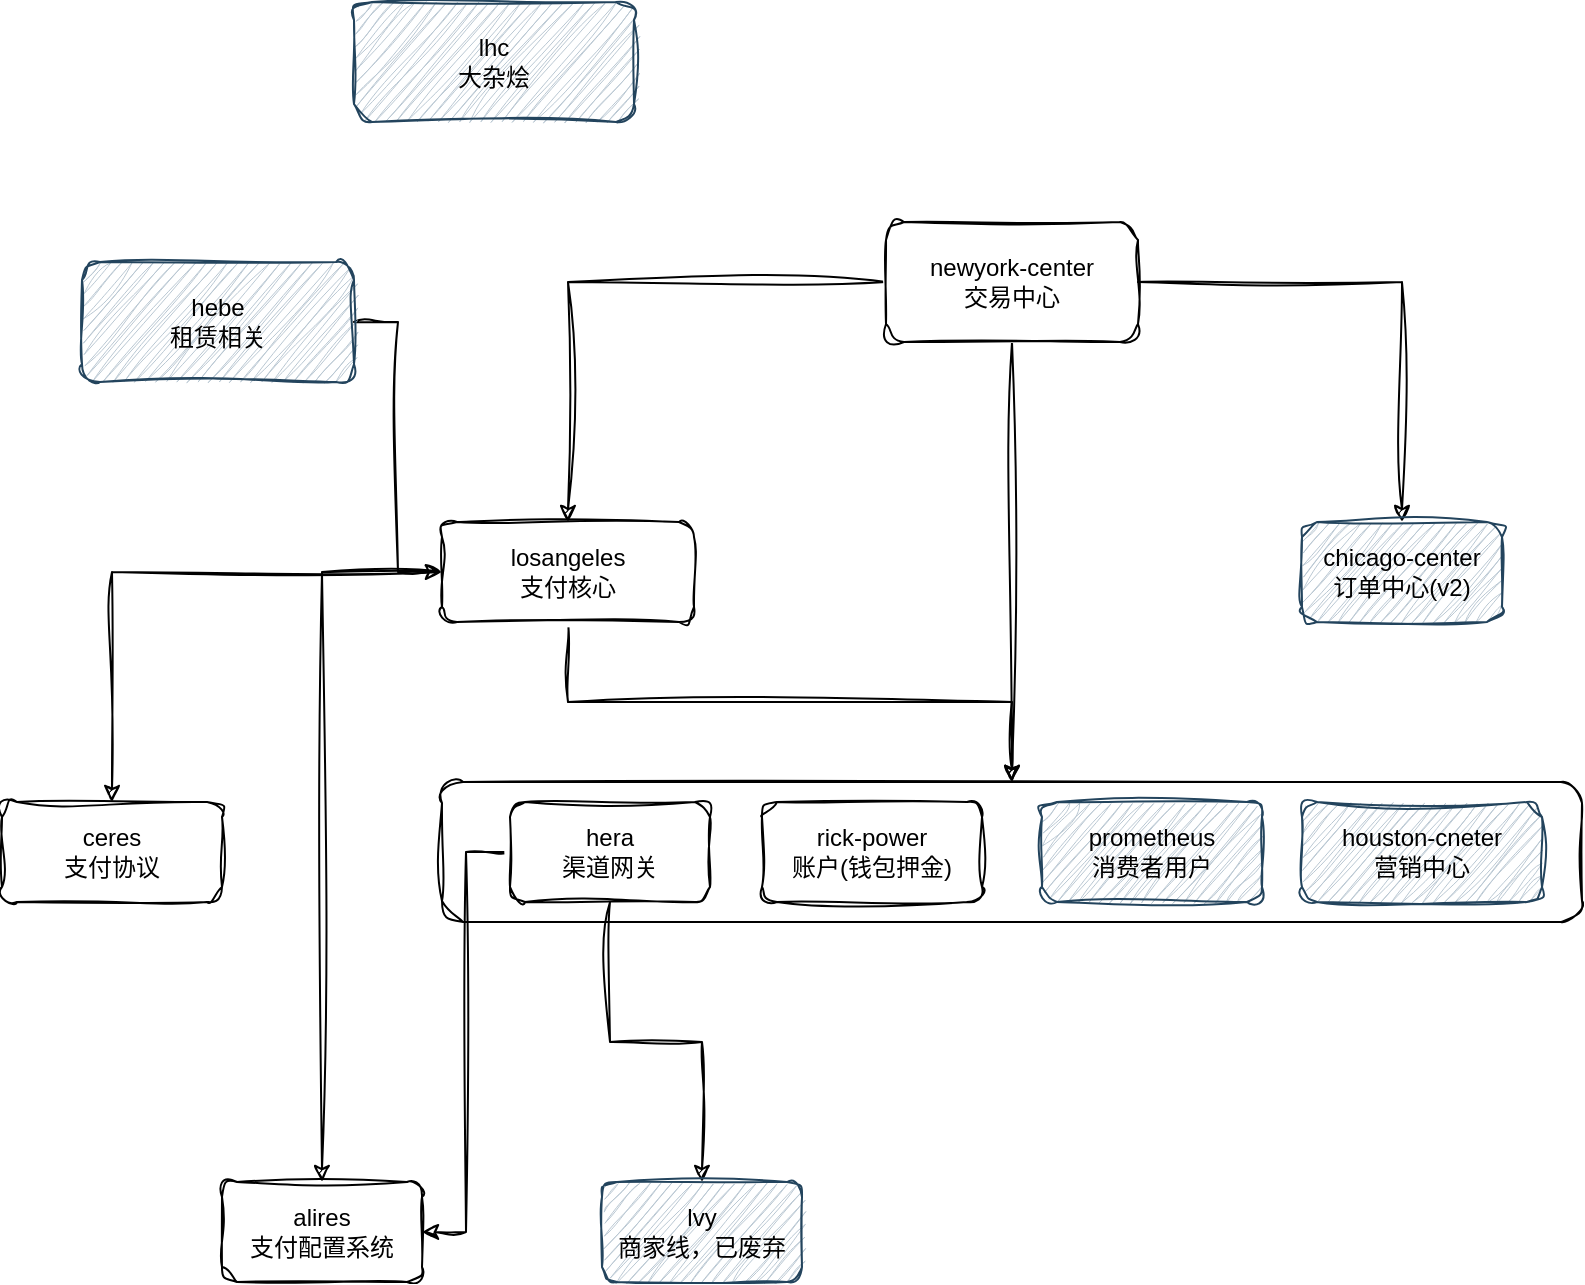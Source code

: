 <mxfile version="21.0.8" type="github">
  <diagram name="第 1 页" id="v2xp4Fpqs8Zexf9_lm69">
    <mxGraphModel dx="1887" dy="684" grid="1" gridSize="10" guides="1" tooltips="1" connect="1" arrows="1" fold="1" page="1" pageScale="1" pageWidth="827" pageHeight="1169" math="0" shadow="0">
      <root>
        <mxCell id="0" />
        <mxCell id="1" parent="0" />
        <mxCell id="P4q3fRsNrnoEsuAgu6qp-37" value="" style="rounded=1;whiteSpace=wrap;html=1;sketch=1;curveFitting=1;jiggle=2;" vertex="1" parent="1">
          <mxGeometry x="200" y="390" width="570" height="70" as="geometry" />
        </mxCell>
        <mxCell id="P4q3fRsNrnoEsuAgu6qp-47" style="edgeStyle=orthogonalEdgeStyle;rounded=0;orthogonalLoop=1;jettySize=auto;html=1;entryX=0.5;entryY=0;entryDx=0;entryDy=0;sketch=1;curveFitting=1;jiggle=2;" edge="1" parent="1" source="P4q3fRsNrnoEsuAgu6qp-1" target="P4q3fRsNrnoEsuAgu6qp-3">
          <mxGeometry relative="1" as="geometry" />
        </mxCell>
        <mxCell id="P4q3fRsNrnoEsuAgu6qp-48" style="edgeStyle=orthogonalEdgeStyle;rounded=0;orthogonalLoop=1;jettySize=auto;html=1;entryX=0.5;entryY=0;entryDx=0;entryDy=0;sketch=1;curveFitting=1;jiggle=2;" edge="1" parent="1" source="P4q3fRsNrnoEsuAgu6qp-1" target="P4q3fRsNrnoEsuAgu6qp-37">
          <mxGeometry relative="1" as="geometry" />
        </mxCell>
        <mxCell id="P4q3fRsNrnoEsuAgu6qp-49" style="edgeStyle=orthogonalEdgeStyle;rounded=0;orthogonalLoop=1;jettySize=auto;html=1;entryX=0.5;entryY=0;entryDx=0;entryDy=0;sketch=1;curveFitting=1;jiggle=2;" edge="1" parent="1" source="P4q3fRsNrnoEsuAgu6qp-1" target="P4q3fRsNrnoEsuAgu6qp-31">
          <mxGeometry relative="1" as="geometry" />
        </mxCell>
        <mxCell id="P4q3fRsNrnoEsuAgu6qp-1" value="newyork-center&lt;br&gt;交易中心" style="rounded=1;whiteSpace=wrap;html=1;sketch=1;curveFitting=1;jiggle=2;" vertex="1" parent="1">
          <mxGeometry x="422" y="110" width="126" height="60" as="geometry" />
        </mxCell>
        <mxCell id="P4q3fRsNrnoEsuAgu6qp-39" style="edgeStyle=orthogonalEdgeStyle;rounded=0;orthogonalLoop=1;jettySize=auto;html=1;entryX=0.5;entryY=0;entryDx=0;entryDy=0;sketch=1;curveFitting=1;jiggle=2;" edge="1" parent="1" source="P4q3fRsNrnoEsuAgu6qp-3" target="P4q3fRsNrnoEsuAgu6qp-37">
          <mxGeometry relative="1" as="geometry" />
        </mxCell>
        <mxCell id="P4q3fRsNrnoEsuAgu6qp-42" style="edgeStyle=orthogonalEdgeStyle;rounded=0;orthogonalLoop=1;jettySize=auto;html=1;entryX=0.5;entryY=0;entryDx=0;entryDy=0;sketch=1;curveFitting=1;jiggle=2;" edge="1" parent="1" source="P4q3fRsNrnoEsuAgu6qp-3" target="P4q3fRsNrnoEsuAgu6qp-11">
          <mxGeometry relative="1" as="geometry" />
        </mxCell>
        <mxCell id="P4q3fRsNrnoEsuAgu6qp-44" style="edgeStyle=orthogonalEdgeStyle;rounded=0;orthogonalLoop=1;jettySize=auto;html=1;sketch=1;curveFitting=1;jiggle=2;" edge="1" parent="1" source="P4q3fRsNrnoEsuAgu6qp-3" target="P4q3fRsNrnoEsuAgu6qp-10">
          <mxGeometry relative="1" as="geometry" />
        </mxCell>
        <mxCell id="P4q3fRsNrnoEsuAgu6qp-3" value="losangeles&lt;br&gt;支付核心" style="rounded=1;whiteSpace=wrap;html=1;sketch=1;curveFitting=1;jiggle=2;" vertex="1" parent="1">
          <mxGeometry x="200" y="260" width="126" height="50" as="geometry" />
        </mxCell>
        <mxCell id="P4q3fRsNrnoEsuAgu6qp-27" style="edgeStyle=orthogonalEdgeStyle;rounded=0;orthogonalLoop=1;jettySize=auto;html=1;entryX=0.5;entryY=0;entryDx=0;entryDy=0;sketch=1;curveFitting=1;jiggle=2;" edge="1" parent="1" source="P4q3fRsNrnoEsuAgu6qp-4" target="P4q3fRsNrnoEsuAgu6qp-26">
          <mxGeometry relative="1" as="geometry" />
        </mxCell>
        <mxCell id="P4q3fRsNrnoEsuAgu6qp-50" style="edgeStyle=orthogonalEdgeStyle;rounded=0;orthogonalLoop=1;jettySize=auto;html=1;entryX=1;entryY=0.5;entryDx=0;entryDy=0;sketch=1;curveFitting=1;jiggle=2;" edge="1" parent="1" source="P4q3fRsNrnoEsuAgu6qp-4" target="P4q3fRsNrnoEsuAgu6qp-11">
          <mxGeometry relative="1" as="geometry" />
        </mxCell>
        <mxCell id="P4q3fRsNrnoEsuAgu6qp-4" value="hera&lt;br&gt;渠道网关" style="rounded=1;whiteSpace=wrap;html=1;sketch=1;curveFitting=1;jiggle=2;" vertex="1" parent="1">
          <mxGeometry x="234" y="400" width="100" height="50" as="geometry" />
        </mxCell>
        <mxCell id="P4q3fRsNrnoEsuAgu6qp-5" value="lhc&lt;br&gt;大杂烩" style="rounded=1;whiteSpace=wrap;html=1;sketch=1;curveFitting=1;jiggle=2;fillColor=#bac8d3;strokeColor=#23445d;" vertex="1" parent="1">
          <mxGeometry x="156" width="140" height="60" as="geometry" />
        </mxCell>
        <mxCell id="P4q3fRsNrnoEsuAgu6qp-10" value="ceres&lt;br&gt;支付协议" style="rounded=1;whiteSpace=wrap;html=1;sketch=1;curveFitting=1;jiggle=2;" vertex="1" parent="1">
          <mxGeometry x="-20" y="400" width="110" height="50" as="geometry" />
        </mxCell>
        <mxCell id="P4q3fRsNrnoEsuAgu6qp-11" value="alires&lt;br&gt;支付配置系统" style="rounded=1;whiteSpace=wrap;html=1;sketch=1;curveFitting=1;jiggle=2;" vertex="1" parent="1">
          <mxGeometry x="90" y="590" width="100" height="50" as="geometry" />
        </mxCell>
        <mxCell id="P4q3fRsNrnoEsuAgu6qp-19" value="rick-power&lt;br&gt;账户(钱包押金)" style="rounded=1;whiteSpace=wrap;html=1;sketch=1;curveFitting=1;jiggle=2;" vertex="1" parent="1">
          <mxGeometry x="360" y="400" width="110" height="50" as="geometry" />
        </mxCell>
        <mxCell id="P4q3fRsNrnoEsuAgu6qp-22" value="prometheus&lt;br&gt;消费者用户" style="rounded=1;whiteSpace=wrap;html=1;sketch=1;curveFitting=1;jiggle=2;fillColor=#bac8d3;strokeColor=#23445d;" vertex="1" parent="1">
          <mxGeometry x="500" y="400" width="110" height="50" as="geometry" />
        </mxCell>
        <mxCell id="P4q3fRsNrnoEsuAgu6qp-24" value="houston-cneter&lt;br&gt;营销中心" style="rounded=1;whiteSpace=wrap;html=1;sketch=1;curveFitting=1;jiggle=2;fillColor=#bac8d3;strokeColor=#23445d;" vertex="1" parent="1">
          <mxGeometry x="630" y="400" width="120" height="50" as="geometry" />
        </mxCell>
        <mxCell id="P4q3fRsNrnoEsuAgu6qp-26" value="lvy&lt;br&gt;商家线，已废弃" style="rounded=1;whiteSpace=wrap;html=1;sketch=1;curveFitting=1;jiggle=2;fillColor=#bac8d3;strokeColor=#23445d;" vertex="1" parent="1">
          <mxGeometry x="280" y="590" width="100" height="50" as="geometry" />
        </mxCell>
        <mxCell id="P4q3fRsNrnoEsuAgu6qp-31" value="chicago-center&lt;br&gt;订单中心(v2)" style="rounded=1;whiteSpace=wrap;html=1;sketch=1;curveFitting=1;jiggle=2;fillColor=#bac8d3;strokeColor=#23445d;" vertex="1" parent="1">
          <mxGeometry x="630" y="260" width="100" height="50" as="geometry" />
        </mxCell>
        <mxCell id="P4q3fRsNrnoEsuAgu6qp-53" style="edgeStyle=orthogonalEdgeStyle;rounded=0;orthogonalLoop=1;jettySize=auto;html=1;entryX=0;entryY=0.5;entryDx=0;entryDy=0;sketch=1;curveFitting=1;jiggle=2;" edge="1" parent="1" source="P4q3fRsNrnoEsuAgu6qp-52" target="P4q3fRsNrnoEsuAgu6qp-3">
          <mxGeometry relative="1" as="geometry" />
        </mxCell>
        <mxCell id="P4q3fRsNrnoEsuAgu6qp-52" value="hebe&lt;br&gt;租赁相关" style="rounded=1;whiteSpace=wrap;html=1;sketch=1;curveFitting=1;jiggle=2;fillColor=#bac8d3;strokeColor=#23445d;" vertex="1" parent="1">
          <mxGeometry x="20" y="130" width="136" height="60" as="geometry" />
        </mxCell>
      </root>
    </mxGraphModel>
  </diagram>
</mxfile>
